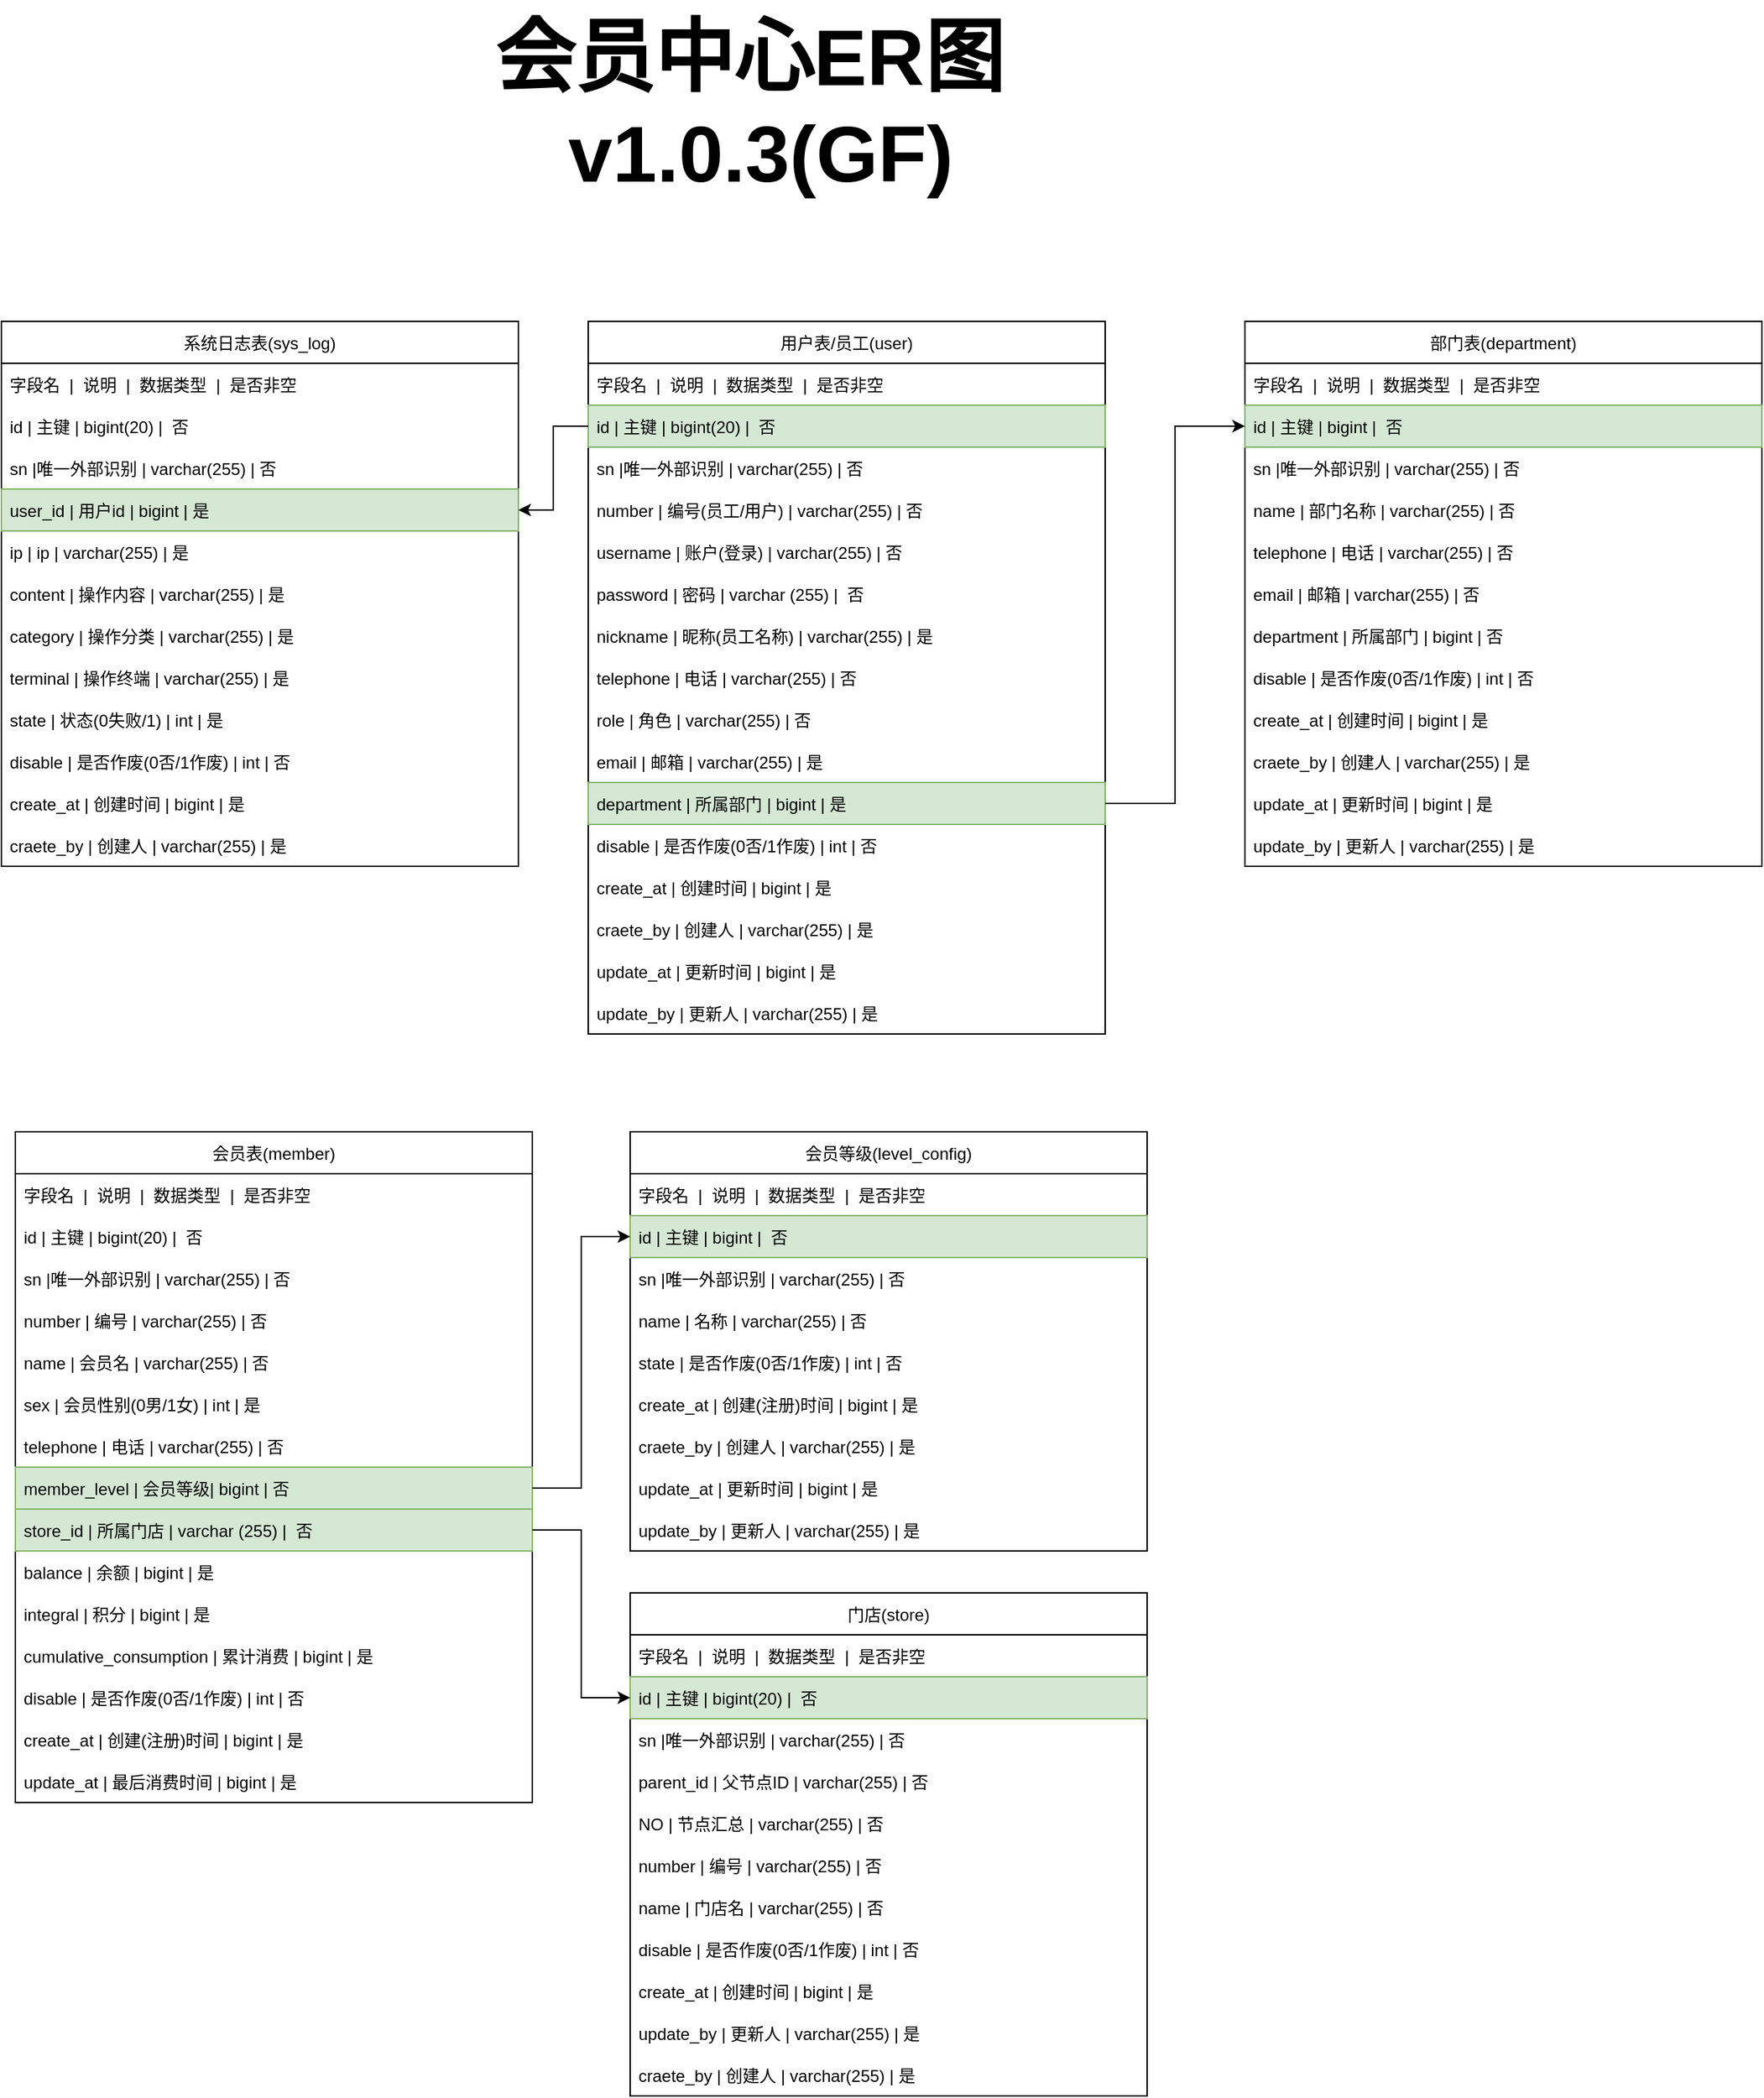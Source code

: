 <mxfile version="20.3.6" type="github">
  <diagram id="sI_Y1GV-eMA6kngm9zq1" name="第 1 页">
    <mxGraphModel dx="2249" dy="1922" grid="1" gridSize="10" guides="1" tooltips="1" connect="1" arrows="1" fold="1" page="1" pageScale="1" pageWidth="827" pageHeight="1169" math="0" shadow="0">
      <root>
        <mxCell id="0" />
        <mxCell id="1" parent="0" />
        <mxCell id="dPkmCBX09Qdh__wMUIUd-1" value="&lt;font size=&quot;1&quot; color=&quot;#000000&quot;&gt;&lt;b style=&quot;font-size: 57px;&quot;&gt;会员中心ER图&lt;/b&gt;&lt;/font&gt;&lt;font size=&quot;1&quot; color=&quot;#000000&quot;&gt;&lt;b style=&quot;font-size: 57px;&quot;&gt;&lt;br&gt;&amp;nbsp;v1.0.3(&lt;/b&gt;&lt;/font&gt;&lt;b style=&quot;color: rgb(0, 0, 0); font-size: 57px;&quot;&gt;GF&lt;/b&gt;&lt;font size=&quot;1&quot; color=&quot;#000000&quot;&gt;&lt;b style=&quot;font-size: 57px;&quot;&gt;)&lt;/b&gt;&lt;/font&gt;" style="text;html=1;align=center;verticalAlign=middle;resizable=0;points=[];autosize=1;strokeColor=none;fillColor=none;fontSize=13;fontColor=#CCCCCC;" parent="1" vertex="1">
          <mxGeometry x="-250" y="-1150" width="390" height="150" as="geometry" />
        </mxCell>
        <mxCell id="cpaXrOd0vx1lCAqIQ1UL-1" value="用户表/员工(user)" style="swimlane;fontStyle=0;childLayout=stackLayout;horizontal=1;startSize=30;horizontalStack=0;resizeParent=1;resizeParentMax=0;resizeLast=0;collapsible=1;marginBottom=0;" vertex="1" parent="1">
          <mxGeometry x="-170" y="-920" width="370" height="510" as="geometry" />
        </mxCell>
        <mxCell id="cpaXrOd0vx1lCAqIQ1UL-2" value="字段名  |  说明  |  数据类型  |  是否非空" style="text;strokeColor=none;fillColor=none;align=left;verticalAlign=middle;spacingLeft=4;spacingRight=4;overflow=hidden;points=[[0,0.5],[1,0.5]];portConstraint=eastwest;rotatable=0;" vertex="1" parent="cpaXrOd0vx1lCAqIQ1UL-1">
          <mxGeometry y="30" width="370" height="30" as="geometry" />
        </mxCell>
        <mxCell id="cpaXrOd0vx1lCAqIQ1UL-3" value="id | 主键 | bigint(20) |  否" style="text;strokeColor=#82b366;fillColor=#d5e8d4;align=left;verticalAlign=middle;spacingLeft=4;spacingRight=4;overflow=hidden;points=[[0,0.5],[1,0.5]];portConstraint=eastwest;rotatable=0;" vertex="1" parent="cpaXrOd0vx1lCAqIQ1UL-1">
          <mxGeometry y="60" width="370" height="30" as="geometry" />
        </mxCell>
        <mxCell id="cpaXrOd0vx1lCAqIQ1UL-5" value="sn |唯一外部识别 | varchar(255) | 否" style="text;strokeColor=none;fillColor=none;align=left;verticalAlign=middle;spacingLeft=4;spacingRight=4;overflow=hidden;points=[[0,0.5],[1,0.5]];portConstraint=eastwest;rotatable=0;" vertex="1" parent="cpaXrOd0vx1lCAqIQ1UL-1">
          <mxGeometry y="90" width="370" height="30" as="geometry" />
        </mxCell>
        <mxCell id="cpaXrOd0vx1lCAqIQ1UL-66" value="number | 编号(员工/用户) | varchar(255) | 否" style="text;strokeColor=none;fillColor=none;align=left;verticalAlign=middle;spacingLeft=4;spacingRight=4;overflow=hidden;points=[[0,0.5],[1,0.5]];portConstraint=eastwest;rotatable=0;" vertex="1" parent="cpaXrOd0vx1lCAqIQ1UL-1">
          <mxGeometry y="120" width="370" height="30" as="geometry" />
        </mxCell>
        <mxCell id="cpaXrOd0vx1lCAqIQ1UL-4" value="username | 账户(登录) | varchar(255) | 否  " style="text;strokeColor=none;fillColor=none;align=left;verticalAlign=middle;spacingLeft=4;spacingRight=4;overflow=hidden;points=[[0,0.5],[1,0.5]];portConstraint=eastwest;rotatable=0;" vertex="1" parent="cpaXrOd0vx1lCAqIQ1UL-1">
          <mxGeometry y="150" width="370" height="30" as="geometry" />
        </mxCell>
        <mxCell id="cpaXrOd0vx1lCAqIQ1UL-6" value="password | 密码 | varchar (255) |  否" style="text;strokeColor=none;fillColor=none;align=left;verticalAlign=middle;spacingLeft=4;spacingRight=4;overflow=hidden;points=[[0,0.5],[1,0.5]];portConstraint=eastwest;rotatable=0;" vertex="1" parent="cpaXrOd0vx1lCAqIQ1UL-1">
          <mxGeometry y="180" width="370" height="30" as="geometry" />
        </mxCell>
        <mxCell id="cpaXrOd0vx1lCAqIQ1UL-7" value="nickname | 昵称(员工名称) | varchar(255) | 是" style="text;strokeColor=none;fillColor=none;align=left;verticalAlign=middle;spacingLeft=4;spacingRight=4;overflow=hidden;points=[[0,0.5],[1,0.5]];portConstraint=eastwest;rotatable=0;" vertex="1" parent="cpaXrOd0vx1lCAqIQ1UL-1">
          <mxGeometry y="210" width="370" height="30" as="geometry" />
        </mxCell>
        <mxCell id="cpaXrOd0vx1lCAqIQ1UL-8" value="telephone | 电话 | varchar(255) | 否" style="text;strokeColor=none;fillColor=none;align=left;verticalAlign=middle;spacingLeft=4;spacingRight=4;overflow=hidden;points=[[0,0.5],[1,0.5]];portConstraint=eastwest;rotatable=0;" vertex="1" parent="cpaXrOd0vx1lCAqIQ1UL-1">
          <mxGeometry y="240" width="370" height="30" as="geometry" />
        </mxCell>
        <mxCell id="cpaXrOd0vx1lCAqIQ1UL-83" value="role | 角色 | varchar(255) | 否" style="text;strokeColor=none;fillColor=none;align=left;verticalAlign=middle;spacingLeft=4;spacingRight=4;overflow=hidden;points=[[0,0.5],[1,0.5]];portConstraint=eastwest;rotatable=0;" vertex="1" parent="cpaXrOd0vx1lCAqIQ1UL-1">
          <mxGeometry y="270" width="370" height="30" as="geometry" />
        </mxCell>
        <mxCell id="cpaXrOd0vx1lCAqIQ1UL-9" value="email | 邮箱 | varchar(255) | 是" style="text;strokeColor=none;fillColor=none;align=left;verticalAlign=middle;spacingLeft=4;spacingRight=4;overflow=hidden;points=[[0,0.5],[1,0.5]];portConstraint=eastwest;rotatable=0;" vertex="1" parent="cpaXrOd0vx1lCAqIQ1UL-1">
          <mxGeometry y="300" width="370" height="30" as="geometry" />
        </mxCell>
        <mxCell id="cpaXrOd0vx1lCAqIQ1UL-11" value="department | 所属部门 | bigint | 是" style="text;strokeColor=#82b366;fillColor=#d5e8d4;align=left;verticalAlign=middle;spacingLeft=4;spacingRight=4;overflow=hidden;points=[[0,0.5],[1,0.5]];portConstraint=eastwest;rotatable=0;" vertex="1" parent="cpaXrOd0vx1lCAqIQ1UL-1">
          <mxGeometry y="330" width="370" height="30" as="geometry" />
        </mxCell>
        <mxCell id="cpaXrOd0vx1lCAqIQ1UL-10" value="disable | 是否作废(0否/1作废) | int | 否" style="text;strokeColor=none;fillColor=none;align=left;verticalAlign=middle;spacingLeft=4;spacingRight=4;overflow=hidden;points=[[0,0.5],[1,0.5]];portConstraint=eastwest;rotatable=0;" vertex="1" parent="cpaXrOd0vx1lCAqIQ1UL-1">
          <mxGeometry y="360" width="370" height="30" as="geometry" />
        </mxCell>
        <mxCell id="cpaXrOd0vx1lCAqIQ1UL-24" value="create_at | 创建时间 | bigint | 是" style="text;strokeColor=none;fillColor=none;align=left;verticalAlign=middle;spacingLeft=4;spacingRight=4;overflow=hidden;points=[[0,0.5],[1,0.5]];portConstraint=eastwest;rotatable=0;" vertex="1" parent="cpaXrOd0vx1lCAqIQ1UL-1">
          <mxGeometry y="390" width="370" height="30" as="geometry" />
        </mxCell>
        <mxCell id="cpaXrOd0vx1lCAqIQ1UL-27" value="craete_by | 创建人 | varchar(255) | 是" style="text;strokeColor=none;fillColor=none;align=left;verticalAlign=middle;spacingLeft=4;spacingRight=4;overflow=hidden;points=[[0,0.5],[1,0.5]];portConstraint=eastwest;rotatable=0;" vertex="1" parent="cpaXrOd0vx1lCAqIQ1UL-1">
          <mxGeometry y="420" width="370" height="30" as="geometry" />
        </mxCell>
        <mxCell id="cpaXrOd0vx1lCAqIQ1UL-26" value="update_at | 更新时间 | bigint | 是" style="text;strokeColor=none;fillColor=none;align=left;verticalAlign=middle;spacingLeft=4;spacingRight=4;overflow=hidden;points=[[0,0.5],[1,0.5]];portConstraint=eastwest;rotatable=0;" vertex="1" parent="cpaXrOd0vx1lCAqIQ1UL-1">
          <mxGeometry y="450" width="370" height="30" as="geometry" />
        </mxCell>
        <mxCell id="cpaXrOd0vx1lCAqIQ1UL-25" value="update_by | 更新人 | varchar(255) | 是" style="text;strokeColor=none;fillColor=none;align=left;verticalAlign=middle;spacingLeft=4;spacingRight=4;overflow=hidden;points=[[0,0.5],[1,0.5]];portConstraint=eastwest;rotatable=0;" vertex="1" parent="cpaXrOd0vx1lCAqIQ1UL-1">
          <mxGeometry y="480" width="370" height="30" as="geometry" />
        </mxCell>
        <mxCell id="cpaXrOd0vx1lCAqIQ1UL-12" value="部门表(department)" style="swimlane;fontStyle=0;childLayout=stackLayout;horizontal=1;startSize=30;horizontalStack=0;resizeParent=1;resizeParentMax=0;resizeLast=0;collapsible=1;marginBottom=0;" vertex="1" parent="1">
          <mxGeometry x="300" y="-920" width="370" height="390" as="geometry" />
        </mxCell>
        <mxCell id="cpaXrOd0vx1lCAqIQ1UL-13" value="字段名  |  说明  |  数据类型  |  是否非空" style="text;strokeColor=none;fillColor=none;align=left;verticalAlign=middle;spacingLeft=4;spacingRight=4;overflow=hidden;points=[[0,0.5],[1,0.5]];portConstraint=eastwest;rotatable=0;" vertex="1" parent="cpaXrOd0vx1lCAqIQ1UL-12">
          <mxGeometry y="30" width="370" height="30" as="geometry" />
        </mxCell>
        <mxCell id="cpaXrOd0vx1lCAqIQ1UL-14" value="id | 主键 | bigint |  否" style="text;strokeColor=#82b366;fillColor=#d5e8d4;align=left;verticalAlign=middle;spacingLeft=4;spacingRight=4;overflow=hidden;points=[[0,0.5],[1,0.5]];portConstraint=eastwest;rotatable=0;" vertex="1" parent="cpaXrOd0vx1lCAqIQ1UL-12">
          <mxGeometry y="60" width="370" height="30" as="geometry" />
        </mxCell>
        <mxCell id="cpaXrOd0vx1lCAqIQ1UL-15" value="sn |唯一外部识别 | varchar(255) | 否" style="text;strokeColor=none;fillColor=none;align=left;verticalAlign=middle;spacingLeft=4;spacingRight=4;overflow=hidden;points=[[0,0.5],[1,0.5]];portConstraint=eastwest;rotatable=0;" vertex="1" parent="cpaXrOd0vx1lCAqIQ1UL-12">
          <mxGeometry y="90" width="370" height="30" as="geometry" />
        </mxCell>
        <mxCell id="cpaXrOd0vx1lCAqIQ1UL-17" value="name | 部门名称 | varchar(255) | 否" style="text;strokeColor=none;fillColor=none;align=left;verticalAlign=middle;spacingLeft=4;spacingRight=4;overflow=hidden;points=[[0,0.5],[1,0.5]];portConstraint=eastwest;rotatable=0;" vertex="1" parent="cpaXrOd0vx1lCAqIQ1UL-12">
          <mxGeometry y="120" width="370" height="30" as="geometry" />
        </mxCell>
        <mxCell id="cpaXrOd0vx1lCAqIQ1UL-19" value="telephone | 电话 | varchar(255) | 否" style="text;strokeColor=none;fillColor=none;align=left;verticalAlign=middle;spacingLeft=4;spacingRight=4;overflow=hidden;points=[[0,0.5],[1,0.5]];portConstraint=eastwest;rotatable=0;" vertex="1" parent="cpaXrOd0vx1lCAqIQ1UL-12">
          <mxGeometry y="150" width="370" height="30" as="geometry" />
        </mxCell>
        <mxCell id="cpaXrOd0vx1lCAqIQ1UL-20" value="email | 邮箱 | varchar(255) | 否" style="text;strokeColor=none;fillColor=none;align=left;verticalAlign=middle;spacingLeft=4;spacingRight=4;overflow=hidden;points=[[0,0.5],[1,0.5]];portConstraint=eastwest;rotatable=0;" vertex="1" parent="cpaXrOd0vx1lCAqIQ1UL-12">
          <mxGeometry y="180" width="370" height="30" as="geometry" />
        </mxCell>
        <mxCell id="cpaXrOd0vx1lCAqIQ1UL-21" value="department | 所属部门 | bigint | 否" style="text;strokeColor=none;fillColor=none;align=left;verticalAlign=middle;spacingLeft=4;spacingRight=4;overflow=hidden;points=[[0,0.5],[1,0.5]];portConstraint=eastwest;rotatable=0;" vertex="1" parent="cpaXrOd0vx1lCAqIQ1UL-12">
          <mxGeometry y="210" width="370" height="30" as="geometry" />
        </mxCell>
        <mxCell id="cpaXrOd0vx1lCAqIQ1UL-22" value="disable | 是否作废(0否/1作废) | int | 否" style="text;strokeColor=none;fillColor=none;align=left;verticalAlign=middle;spacingLeft=4;spacingRight=4;overflow=hidden;points=[[0,0.5],[1,0.5]];portConstraint=eastwest;rotatable=0;" vertex="1" parent="cpaXrOd0vx1lCAqIQ1UL-12">
          <mxGeometry y="240" width="370" height="30" as="geometry" />
        </mxCell>
        <mxCell id="cpaXrOd0vx1lCAqIQ1UL-28" value="create_at | 创建时间 | bigint | 是" style="text;strokeColor=none;fillColor=none;align=left;verticalAlign=middle;spacingLeft=4;spacingRight=4;overflow=hidden;points=[[0,0.5],[1,0.5]];portConstraint=eastwest;rotatable=0;" vertex="1" parent="cpaXrOd0vx1lCAqIQ1UL-12">
          <mxGeometry y="270" width="370" height="30" as="geometry" />
        </mxCell>
        <mxCell id="cpaXrOd0vx1lCAqIQ1UL-29" value="craete_by | 创建人 | varchar(255) | 是" style="text;strokeColor=none;fillColor=none;align=left;verticalAlign=middle;spacingLeft=4;spacingRight=4;overflow=hidden;points=[[0,0.5],[1,0.5]];portConstraint=eastwest;rotatable=0;" vertex="1" parent="cpaXrOd0vx1lCAqIQ1UL-12">
          <mxGeometry y="300" width="370" height="30" as="geometry" />
        </mxCell>
        <mxCell id="cpaXrOd0vx1lCAqIQ1UL-30" value="update_at | 更新时间 | bigint | 是" style="text;strokeColor=none;fillColor=none;align=left;verticalAlign=middle;spacingLeft=4;spacingRight=4;overflow=hidden;points=[[0,0.5],[1,0.5]];portConstraint=eastwest;rotatable=0;" vertex="1" parent="cpaXrOd0vx1lCAqIQ1UL-12">
          <mxGeometry y="330" width="370" height="30" as="geometry" />
        </mxCell>
        <mxCell id="cpaXrOd0vx1lCAqIQ1UL-31" value="update_by | 更新人 | varchar(255) | 是" style="text;strokeColor=none;fillColor=none;align=left;verticalAlign=middle;spacingLeft=4;spacingRight=4;overflow=hidden;points=[[0,0.5],[1,0.5]];portConstraint=eastwest;rotatable=0;" vertex="1" parent="cpaXrOd0vx1lCAqIQ1UL-12">
          <mxGeometry y="360" width="370" height="30" as="geometry" />
        </mxCell>
        <mxCell id="cpaXrOd0vx1lCAqIQ1UL-23" style="edgeStyle=orthogonalEdgeStyle;rounded=0;orthogonalLoop=1;jettySize=auto;html=1;" edge="1" parent="1" source="cpaXrOd0vx1lCAqIQ1UL-11" target="cpaXrOd0vx1lCAqIQ1UL-14">
          <mxGeometry relative="1" as="geometry" />
        </mxCell>
        <mxCell id="cpaXrOd0vx1lCAqIQ1UL-32" value="系统日志表(sys_log)" style="swimlane;fontStyle=0;childLayout=stackLayout;horizontal=1;startSize=30;horizontalStack=0;resizeParent=1;resizeParentMax=0;resizeLast=0;collapsible=1;marginBottom=0;" vertex="1" parent="1">
          <mxGeometry x="-590" y="-920" width="370" height="390" as="geometry" />
        </mxCell>
        <mxCell id="cpaXrOd0vx1lCAqIQ1UL-33" value="字段名  |  说明  |  数据类型  |  是否非空" style="text;strokeColor=none;fillColor=none;align=left;verticalAlign=middle;spacingLeft=4;spacingRight=4;overflow=hidden;points=[[0,0.5],[1,0.5]];portConstraint=eastwest;rotatable=0;" vertex="1" parent="cpaXrOd0vx1lCAqIQ1UL-32">
          <mxGeometry y="30" width="370" height="30" as="geometry" />
        </mxCell>
        <mxCell id="cpaXrOd0vx1lCAqIQ1UL-34" value="id | 主键 | bigint(20) |  否" style="text;strokeColor=none;fillColor=none;align=left;verticalAlign=middle;spacingLeft=4;spacingRight=4;overflow=hidden;points=[[0,0.5],[1,0.5]];portConstraint=eastwest;rotatable=0;" vertex="1" parent="cpaXrOd0vx1lCAqIQ1UL-32">
          <mxGeometry y="60" width="370" height="30" as="geometry" />
        </mxCell>
        <mxCell id="cpaXrOd0vx1lCAqIQ1UL-35" value="sn |唯一外部识别 | varchar(255) | 否" style="text;strokeColor=none;fillColor=none;align=left;verticalAlign=middle;spacingLeft=4;spacingRight=4;overflow=hidden;points=[[0,0.5],[1,0.5]];portConstraint=eastwest;rotatable=0;" vertex="1" parent="cpaXrOd0vx1lCAqIQ1UL-32">
          <mxGeometry y="90" width="370" height="30" as="geometry" />
        </mxCell>
        <mxCell id="cpaXrOd0vx1lCAqIQ1UL-36" value="user_id | 用户id | bigint | 是" style="text;strokeColor=#82b366;fillColor=#d5e8d4;align=left;verticalAlign=middle;spacingLeft=4;spacingRight=4;overflow=hidden;points=[[0,0.5],[1,0.5]];portConstraint=eastwest;rotatable=0;" vertex="1" parent="cpaXrOd0vx1lCAqIQ1UL-32">
          <mxGeometry y="120" width="370" height="30" as="geometry" />
        </mxCell>
        <mxCell id="cpaXrOd0vx1lCAqIQ1UL-37" value="ip | ip | varchar(255) | 是" style="text;strokeColor=none;fillColor=none;align=left;verticalAlign=middle;spacingLeft=4;spacingRight=4;overflow=hidden;points=[[0,0.5],[1,0.5]];portConstraint=eastwest;rotatable=0;" vertex="1" parent="cpaXrOd0vx1lCAqIQ1UL-32">
          <mxGeometry y="150" width="370" height="30" as="geometry" />
        </mxCell>
        <mxCell id="cpaXrOd0vx1lCAqIQ1UL-38" value="content | 操作内容 | varchar(255) | 是" style="text;strokeColor=none;fillColor=none;align=left;verticalAlign=middle;spacingLeft=4;spacingRight=4;overflow=hidden;points=[[0,0.5],[1,0.5]];portConstraint=eastwest;rotatable=0;" vertex="1" parent="cpaXrOd0vx1lCAqIQ1UL-32">
          <mxGeometry y="180" width="370" height="30" as="geometry" />
        </mxCell>
        <mxCell id="cpaXrOd0vx1lCAqIQ1UL-48" value="category | 操作分类 | varchar(255) | 是" style="text;strokeColor=none;fillColor=none;align=left;verticalAlign=middle;spacingLeft=4;spacingRight=4;overflow=hidden;points=[[0,0.5],[1,0.5]];portConstraint=eastwest;rotatable=0;" vertex="1" parent="cpaXrOd0vx1lCAqIQ1UL-32">
          <mxGeometry y="210" width="370" height="30" as="geometry" />
        </mxCell>
        <mxCell id="cpaXrOd0vx1lCAqIQ1UL-49" value="terminal | 操作终端 | varchar(255) | 是" style="text;strokeColor=none;fillColor=none;align=left;verticalAlign=middle;spacingLeft=4;spacingRight=4;overflow=hidden;points=[[0,0.5],[1,0.5]];portConstraint=eastwest;rotatable=0;" vertex="1" parent="cpaXrOd0vx1lCAqIQ1UL-32">
          <mxGeometry y="240" width="370" height="30" as="geometry" />
        </mxCell>
        <mxCell id="cpaXrOd0vx1lCAqIQ1UL-50" value="state | 状态(0失败/1) | int | 是" style="text;strokeColor=none;fillColor=none;align=left;verticalAlign=middle;spacingLeft=4;spacingRight=4;overflow=hidden;points=[[0,0.5],[1,0.5]];portConstraint=eastwest;rotatable=0;" vertex="1" parent="cpaXrOd0vx1lCAqIQ1UL-32">
          <mxGeometry y="270" width="370" height="30" as="geometry" />
        </mxCell>
        <mxCell id="cpaXrOd0vx1lCAqIQ1UL-42" value="disable | 是否作废(0否/1作废) | int | 否" style="text;strokeColor=none;fillColor=none;align=left;verticalAlign=middle;spacingLeft=4;spacingRight=4;overflow=hidden;points=[[0,0.5],[1,0.5]];portConstraint=eastwest;rotatable=0;" vertex="1" parent="cpaXrOd0vx1lCAqIQ1UL-32">
          <mxGeometry y="300" width="370" height="30" as="geometry" />
        </mxCell>
        <mxCell id="cpaXrOd0vx1lCAqIQ1UL-43" value="create_at | 创建时间 | bigint | 是" style="text;strokeColor=none;fillColor=none;align=left;verticalAlign=middle;spacingLeft=4;spacingRight=4;overflow=hidden;points=[[0,0.5],[1,0.5]];portConstraint=eastwest;rotatable=0;" vertex="1" parent="cpaXrOd0vx1lCAqIQ1UL-32">
          <mxGeometry y="330" width="370" height="30" as="geometry" />
        </mxCell>
        <mxCell id="cpaXrOd0vx1lCAqIQ1UL-44" value="craete_by | 创建人 | varchar(255) | 是" style="text;strokeColor=none;fillColor=none;align=left;verticalAlign=middle;spacingLeft=4;spacingRight=4;overflow=hidden;points=[[0,0.5],[1,0.5]];portConstraint=eastwest;rotatable=0;" vertex="1" parent="cpaXrOd0vx1lCAqIQ1UL-32">
          <mxGeometry y="360" width="370" height="30" as="geometry" />
        </mxCell>
        <mxCell id="cpaXrOd0vx1lCAqIQ1UL-47" style="edgeStyle=orthogonalEdgeStyle;rounded=0;orthogonalLoop=1;jettySize=auto;html=1;" edge="1" parent="1" source="cpaXrOd0vx1lCAqIQ1UL-3" target="cpaXrOd0vx1lCAqIQ1UL-36">
          <mxGeometry relative="1" as="geometry" />
        </mxCell>
        <mxCell id="cpaXrOd0vx1lCAqIQ1UL-51" value="会员表(member)" style="swimlane;fontStyle=0;childLayout=stackLayout;horizontal=1;startSize=30;horizontalStack=0;resizeParent=1;resizeParentMax=0;resizeLast=0;collapsible=1;marginBottom=0;" vertex="1" parent="1">
          <mxGeometry x="-580" y="-340" width="370" height="480" as="geometry" />
        </mxCell>
        <mxCell id="cpaXrOd0vx1lCAqIQ1UL-52" value="字段名  |  说明  |  数据类型  |  是否非空" style="text;strokeColor=none;fillColor=none;align=left;verticalAlign=middle;spacingLeft=4;spacingRight=4;overflow=hidden;points=[[0,0.5],[1,0.5]];portConstraint=eastwest;rotatable=0;" vertex="1" parent="cpaXrOd0vx1lCAqIQ1UL-51">
          <mxGeometry y="30" width="370" height="30" as="geometry" />
        </mxCell>
        <mxCell id="cpaXrOd0vx1lCAqIQ1UL-53" value="id | 主键 | bigint(20) |  否" style="text;align=left;verticalAlign=middle;spacingLeft=4;spacingRight=4;overflow=hidden;points=[[0,0.5],[1,0.5]];portConstraint=eastwest;rotatable=0;" vertex="1" parent="cpaXrOd0vx1lCAqIQ1UL-51">
          <mxGeometry y="60" width="370" height="30" as="geometry" />
        </mxCell>
        <mxCell id="cpaXrOd0vx1lCAqIQ1UL-54" value="sn |唯一外部识别 | varchar(255) | 否" style="text;strokeColor=none;fillColor=none;align=left;verticalAlign=middle;spacingLeft=4;spacingRight=4;overflow=hidden;points=[[0,0.5],[1,0.5]];portConstraint=eastwest;rotatable=0;" vertex="1" parent="cpaXrOd0vx1lCAqIQ1UL-51">
          <mxGeometry y="90" width="370" height="30" as="geometry" />
        </mxCell>
        <mxCell id="cpaXrOd0vx1lCAqIQ1UL-84" value="number | 编号 | varchar(255) | 否" style="text;strokeColor=none;fillColor=none;align=left;verticalAlign=middle;spacingLeft=4;spacingRight=4;overflow=hidden;points=[[0,0.5],[1,0.5]];portConstraint=eastwest;rotatable=0;" vertex="1" parent="cpaXrOd0vx1lCAqIQ1UL-51">
          <mxGeometry y="120" width="370" height="30" as="geometry" />
        </mxCell>
        <mxCell id="cpaXrOd0vx1lCAqIQ1UL-55" value="name | 会员名 | varchar(255) | 否  " style="text;strokeColor=none;fillColor=none;align=left;verticalAlign=middle;spacingLeft=4;spacingRight=4;overflow=hidden;points=[[0,0.5],[1,0.5]];portConstraint=eastwest;rotatable=0;" vertex="1" parent="cpaXrOd0vx1lCAqIQ1UL-51">
          <mxGeometry y="150" width="370" height="30" as="geometry" />
        </mxCell>
        <mxCell id="cpaXrOd0vx1lCAqIQ1UL-85" value="sex | 会员性别(0男/1女) | int | 是" style="text;strokeColor=none;fillColor=none;align=left;verticalAlign=middle;spacingLeft=4;spacingRight=4;overflow=hidden;points=[[0,0.5],[1,0.5]];portConstraint=eastwest;rotatable=0;" vertex="1" parent="cpaXrOd0vx1lCAqIQ1UL-51">
          <mxGeometry y="180" width="370" height="30" as="geometry" />
        </mxCell>
        <mxCell id="cpaXrOd0vx1lCAqIQ1UL-58" value="telephone | 电话 | varchar(255) | 否" style="text;strokeColor=none;fillColor=none;align=left;verticalAlign=middle;spacingLeft=4;spacingRight=4;overflow=hidden;points=[[0,0.5],[1,0.5]];portConstraint=eastwest;rotatable=0;" vertex="1" parent="cpaXrOd0vx1lCAqIQ1UL-51">
          <mxGeometry y="210" width="370" height="30" as="geometry" />
        </mxCell>
        <mxCell id="cpaXrOd0vx1lCAqIQ1UL-59" value="member_level | 会员等级| bigint | 否" style="text;strokeColor=#82b366;fillColor=#d5e8d4;align=left;verticalAlign=middle;spacingLeft=4;spacingRight=4;overflow=hidden;points=[[0,0.5],[1,0.5]];portConstraint=eastwest;rotatable=0;" vertex="1" parent="cpaXrOd0vx1lCAqIQ1UL-51">
          <mxGeometry y="240" width="370" height="30" as="geometry" />
        </mxCell>
        <mxCell id="cpaXrOd0vx1lCAqIQ1UL-56" value="store_id | 所属门店 | varchar (255) |  否" style="text;strokeColor=#82b366;fillColor=#d5e8d4;align=left;verticalAlign=middle;spacingLeft=4;spacingRight=4;overflow=hidden;points=[[0,0.5],[1,0.5]];portConstraint=eastwest;rotatable=0;" vertex="1" parent="cpaXrOd0vx1lCAqIQ1UL-51">
          <mxGeometry y="270" width="370" height="30" as="geometry" />
        </mxCell>
        <mxCell id="cpaXrOd0vx1lCAqIQ1UL-57" value="balance | 余额 | bigint | 是" style="text;strokeColor=none;fillColor=none;align=left;verticalAlign=middle;spacingLeft=4;spacingRight=4;overflow=hidden;points=[[0,0.5],[1,0.5]];portConstraint=eastwest;rotatable=0;" vertex="1" parent="cpaXrOd0vx1lCAqIQ1UL-51">
          <mxGeometry y="300" width="370" height="30" as="geometry" />
        </mxCell>
        <mxCell id="cpaXrOd0vx1lCAqIQ1UL-60" value="integral | 积分 | bigint | 是" style="text;align=left;verticalAlign=middle;spacingLeft=4;spacingRight=4;overflow=hidden;points=[[0,0.5],[1,0.5]];portConstraint=eastwest;rotatable=0;" vertex="1" parent="cpaXrOd0vx1lCAqIQ1UL-51">
          <mxGeometry y="330" width="370" height="30" as="geometry" />
        </mxCell>
        <mxCell id="cpaXrOd0vx1lCAqIQ1UL-102" value="cumulative_consumption | 累计消费 | bigint | 是" style="text;strokeColor=none;fillColor=none;align=left;verticalAlign=middle;spacingLeft=4;spacingRight=4;overflow=hidden;points=[[0,0.5],[1,0.5]];portConstraint=eastwest;rotatable=0;" vertex="1" parent="cpaXrOd0vx1lCAqIQ1UL-51">
          <mxGeometry y="360" width="370" height="30" as="geometry" />
        </mxCell>
        <mxCell id="cpaXrOd0vx1lCAqIQ1UL-61" value="disable | 是否作废(0否/1作废) | int | 否" style="text;strokeColor=none;fillColor=none;align=left;verticalAlign=middle;spacingLeft=4;spacingRight=4;overflow=hidden;points=[[0,0.5],[1,0.5]];portConstraint=eastwest;rotatable=0;" vertex="1" parent="cpaXrOd0vx1lCAqIQ1UL-51">
          <mxGeometry y="390" width="370" height="30" as="geometry" />
        </mxCell>
        <mxCell id="cpaXrOd0vx1lCAqIQ1UL-62" value="create_at | 创建(注册)时间 | bigint | 是" style="text;strokeColor=none;fillColor=none;align=left;verticalAlign=middle;spacingLeft=4;spacingRight=4;overflow=hidden;points=[[0,0.5],[1,0.5]];portConstraint=eastwest;rotatable=0;" vertex="1" parent="cpaXrOd0vx1lCAqIQ1UL-51">
          <mxGeometry y="420" width="370" height="30" as="geometry" />
        </mxCell>
        <mxCell id="cpaXrOd0vx1lCAqIQ1UL-64" value="update_at | 最后消费时间 | bigint | 是" style="text;strokeColor=none;fillColor=none;align=left;verticalAlign=middle;spacingLeft=4;spacingRight=4;overflow=hidden;points=[[0,0.5],[1,0.5]];portConstraint=eastwest;rotatable=0;" vertex="1" parent="cpaXrOd0vx1lCAqIQ1UL-51">
          <mxGeometry y="450" width="370" height="30" as="geometry" />
        </mxCell>
        <mxCell id="cpaXrOd0vx1lCAqIQ1UL-86" value="会员等级(level_config)" style="swimlane;fontStyle=0;childLayout=stackLayout;horizontal=1;startSize=30;horizontalStack=0;resizeParent=1;resizeParentMax=0;resizeLast=0;collapsible=1;marginBottom=0;" vertex="1" parent="1">
          <mxGeometry x="-140" y="-340" width="370" height="300" as="geometry" />
        </mxCell>
        <mxCell id="cpaXrOd0vx1lCAqIQ1UL-87" value="字段名  |  说明  |  数据类型  |  是否非空" style="text;strokeColor=none;fillColor=none;align=left;verticalAlign=middle;spacingLeft=4;spacingRight=4;overflow=hidden;points=[[0,0.5],[1,0.5]];portConstraint=eastwest;rotatable=0;" vertex="1" parent="cpaXrOd0vx1lCAqIQ1UL-86">
          <mxGeometry y="30" width="370" height="30" as="geometry" />
        </mxCell>
        <mxCell id="cpaXrOd0vx1lCAqIQ1UL-88" value="id | 主键 | bigint |  否" style="text;strokeColor=#82b366;fillColor=#d5e8d4;align=left;verticalAlign=middle;spacingLeft=4;spacingRight=4;overflow=hidden;points=[[0,0.5],[1,0.5]];portConstraint=eastwest;rotatable=0;" vertex="1" parent="cpaXrOd0vx1lCAqIQ1UL-86">
          <mxGeometry y="60" width="370" height="30" as="geometry" />
        </mxCell>
        <mxCell id="cpaXrOd0vx1lCAqIQ1UL-89" value="sn |唯一外部识别 | varchar(255) | 否" style="text;strokeColor=none;fillColor=none;align=left;verticalAlign=middle;spacingLeft=4;spacingRight=4;overflow=hidden;points=[[0,0.5],[1,0.5]];portConstraint=eastwest;rotatable=0;" vertex="1" parent="cpaXrOd0vx1lCAqIQ1UL-86">
          <mxGeometry y="90" width="370" height="30" as="geometry" />
        </mxCell>
        <mxCell id="cpaXrOd0vx1lCAqIQ1UL-90" value="name | 名称 | varchar(255) | 否" style="text;strokeColor=none;fillColor=none;align=left;verticalAlign=middle;spacingLeft=4;spacingRight=4;overflow=hidden;points=[[0,0.5],[1,0.5]];portConstraint=eastwest;rotatable=0;" vertex="1" parent="cpaXrOd0vx1lCAqIQ1UL-86">
          <mxGeometry y="120" width="370" height="30" as="geometry" />
        </mxCell>
        <mxCell id="cpaXrOd0vx1lCAqIQ1UL-91" value="state | 是否作废(0否/1作废) | int | 否" style="text;strokeColor=none;fillColor=none;align=left;verticalAlign=middle;spacingLeft=4;spacingRight=4;overflow=hidden;points=[[0,0.5],[1,0.5]];portConstraint=eastwest;rotatable=0;" vertex="1" parent="cpaXrOd0vx1lCAqIQ1UL-86">
          <mxGeometry y="150" width="370" height="30" as="geometry" />
        </mxCell>
        <mxCell id="cpaXrOd0vx1lCAqIQ1UL-96" value="create_at | 创建(注册)时间 | bigint | 是" style="text;strokeColor=none;fillColor=none;align=left;verticalAlign=middle;spacingLeft=4;spacingRight=4;overflow=hidden;points=[[0,0.5],[1,0.5]];portConstraint=eastwest;rotatable=0;" vertex="1" parent="cpaXrOd0vx1lCAqIQ1UL-86">
          <mxGeometry y="180" width="370" height="30" as="geometry" />
        </mxCell>
        <mxCell id="cpaXrOd0vx1lCAqIQ1UL-97" value="craete_by | 创建人 | varchar(255) | 是" style="text;strokeColor=none;fillColor=none;align=left;verticalAlign=middle;spacingLeft=4;spacingRight=4;overflow=hidden;points=[[0,0.5],[1,0.5]];portConstraint=eastwest;rotatable=0;" vertex="1" parent="cpaXrOd0vx1lCAqIQ1UL-86">
          <mxGeometry y="210" width="370" height="30" as="geometry" />
        </mxCell>
        <mxCell id="cpaXrOd0vx1lCAqIQ1UL-98" value="update_at | 更新时间 | bigint | 是" style="text;strokeColor=none;fillColor=none;align=left;verticalAlign=middle;spacingLeft=4;spacingRight=4;overflow=hidden;points=[[0,0.5],[1,0.5]];portConstraint=eastwest;rotatable=0;" vertex="1" parent="cpaXrOd0vx1lCAqIQ1UL-86">
          <mxGeometry y="240" width="370" height="30" as="geometry" />
        </mxCell>
        <mxCell id="cpaXrOd0vx1lCAqIQ1UL-99" value="update_by | 更新人 | varchar(255) | 是" style="text;strokeColor=none;fillColor=none;align=left;verticalAlign=middle;spacingLeft=4;spacingRight=4;overflow=hidden;points=[[0,0.5],[1,0.5]];portConstraint=eastwest;rotatable=0;" vertex="1" parent="cpaXrOd0vx1lCAqIQ1UL-86">
          <mxGeometry y="270" width="370" height="30" as="geometry" />
        </mxCell>
        <mxCell id="cpaXrOd0vx1lCAqIQ1UL-101" style="edgeStyle=orthogonalEdgeStyle;rounded=0;orthogonalLoop=1;jettySize=auto;html=1;entryX=0;entryY=0.5;entryDx=0;entryDy=0;" edge="1" parent="1" source="cpaXrOd0vx1lCAqIQ1UL-59" target="cpaXrOd0vx1lCAqIQ1UL-88">
          <mxGeometry relative="1" as="geometry" />
        </mxCell>
        <mxCell id="cpaXrOd0vx1lCAqIQ1UL-103" value="门店(store)" style="swimlane;fontStyle=0;childLayout=stackLayout;horizontal=1;startSize=30;horizontalStack=0;resizeParent=1;resizeParentMax=0;resizeLast=0;collapsible=1;marginBottom=0;" vertex="1" parent="1">
          <mxGeometry x="-140" y="-10" width="370" height="360" as="geometry" />
        </mxCell>
        <mxCell id="cpaXrOd0vx1lCAqIQ1UL-104" value="字段名  |  说明  |  数据类型  |  是否非空" style="text;strokeColor=none;fillColor=none;align=left;verticalAlign=middle;spacingLeft=4;spacingRight=4;overflow=hidden;points=[[0,0.5],[1,0.5]];portConstraint=eastwest;rotatable=0;" vertex="1" parent="cpaXrOd0vx1lCAqIQ1UL-103">
          <mxGeometry y="30" width="370" height="30" as="geometry" />
        </mxCell>
        <mxCell id="cpaXrOd0vx1lCAqIQ1UL-105" value="id | 主键 | bigint(20) |  否" style="text;align=left;verticalAlign=middle;spacingLeft=4;spacingRight=4;overflow=hidden;points=[[0,0.5],[1,0.5]];portConstraint=eastwest;rotatable=0;fillColor=#d5e8d4;strokeColor=#82b366;" vertex="1" parent="cpaXrOd0vx1lCAqIQ1UL-103">
          <mxGeometry y="60" width="370" height="30" as="geometry" />
        </mxCell>
        <mxCell id="cpaXrOd0vx1lCAqIQ1UL-106" value="sn |唯一外部识别 | varchar(255) | 否" style="text;strokeColor=none;fillColor=none;align=left;verticalAlign=middle;spacingLeft=4;spacingRight=4;overflow=hidden;points=[[0,0.5],[1,0.5]];portConstraint=eastwest;rotatable=0;" vertex="1" parent="cpaXrOd0vx1lCAqIQ1UL-103">
          <mxGeometry y="90" width="370" height="30" as="geometry" />
        </mxCell>
        <mxCell id="cpaXrOd0vx1lCAqIQ1UL-126" value="parent_id | 父节点ID | varchar(255) | 否  " style="text;strokeColor=none;fillColor=none;align=left;verticalAlign=middle;spacingLeft=4;spacingRight=4;overflow=hidden;points=[[0,0.5],[1,0.5]];portConstraint=eastwest;rotatable=0;" vertex="1" parent="cpaXrOd0vx1lCAqIQ1UL-103">
          <mxGeometry y="120" width="370" height="30" as="geometry" />
        </mxCell>
        <mxCell id="cpaXrOd0vx1lCAqIQ1UL-129" value="NO | 节点汇总 | varchar(255) | 否  " style="text;strokeColor=none;fillColor=none;align=left;verticalAlign=middle;spacingLeft=4;spacingRight=4;overflow=hidden;points=[[0,0.5],[1,0.5]];portConstraint=eastwest;rotatable=0;" vertex="1" parent="cpaXrOd0vx1lCAqIQ1UL-103">
          <mxGeometry y="150" width="370" height="30" as="geometry" />
        </mxCell>
        <mxCell id="cpaXrOd0vx1lCAqIQ1UL-107" value="number | 编号 | varchar(255) | 否" style="text;strokeColor=none;fillColor=none;align=left;verticalAlign=middle;spacingLeft=4;spacingRight=4;overflow=hidden;points=[[0,0.5],[1,0.5]];portConstraint=eastwest;rotatable=0;" vertex="1" parent="cpaXrOd0vx1lCAqIQ1UL-103">
          <mxGeometry y="180" width="370" height="30" as="geometry" />
        </mxCell>
        <mxCell id="cpaXrOd0vx1lCAqIQ1UL-108" value="name | 门店名 | varchar(255) | 否  " style="text;strokeColor=none;fillColor=none;align=left;verticalAlign=middle;spacingLeft=4;spacingRight=4;overflow=hidden;points=[[0,0.5],[1,0.5]];portConstraint=eastwest;rotatable=0;" vertex="1" parent="cpaXrOd0vx1lCAqIQ1UL-103">
          <mxGeometry y="210" width="370" height="30" as="geometry" />
        </mxCell>
        <mxCell id="cpaXrOd0vx1lCAqIQ1UL-116" value="disable | 是否作废(0否/1作废) | int | 否" style="text;strokeColor=none;fillColor=none;align=left;verticalAlign=middle;spacingLeft=4;spacingRight=4;overflow=hidden;points=[[0,0.5],[1,0.5]];portConstraint=eastwest;rotatable=0;" vertex="1" parent="cpaXrOd0vx1lCAqIQ1UL-103">
          <mxGeometry y="240" width="370" height="30" as="geometry" />
        </mxCell>
        <mxCell id="cpaXrOd0vx1lCAqIQ1UL-123" value="create_at | 创建时间 | bigint | 是" style="text;strokeColor=none;fillColor=none;align=left;verticalAlign=middle;spacingLeft=4;spacingRight=4;overflow=hidden;points=[[0,0.5],[1,0.5]];portConstraint=eastwest;rotatable=0;" vertex="1" parent="cpaXrOd0vx1lCAqIQ1UL-103">
          <mxGeometry y="270" width="370" height="30" as="geometry" />
        </mxCell>
        <mxCell id="cpaXrOd0vx1lCAqIQ1UL-125" value="update_by | 更新人 | varchar(255) | 是" style="text;strokeColor=none;fillColor=none;align=left;verticalAlign=middle;spacingLeft=4;spacingRight=4;overflow=hidden;points=[[0,0.5],[1,0.5]];portConstraint=eastwest;rotatable=0;" vertex="1" parent="cpaXrOd0vx1lCAqIQ1UL-103">
          <mxGeometry y="300" width="370" height="30" as="geometry" />
        </mxCell>
        <mxCell id="cpaXrOd0vx1lCAqIQ1UL-124" value="craete_by | 创建人 | varchar(255) | 是" style="text;strokeColor=none;fillColor=none;align=left;verticalAlign=middle;spacingLeft=4;spacingRight=4;overflow=hidden;points=[[0,0.5],[1,0.5]];portConstraint=eastwest;rotatable=0;" vertex="1" parent="cpaXrOd0vx1lCAqIQ1UL-103">
          <mxGeometry y="330" width="370" height="30" as="geometry" />
        </mxCell>
        <mxCell id="cpaXrOd0vx1lCAqIQ1UL-127" style="edgeStyle=orthogonalEdgeStyle;rounded=0;orthogonalLoop=1;jettySize=auto;html=1;entryX=0;entryY=0.5;entryDx=0;entryDy=0;" edge="1" parent="1" source="cpaXrOd0vx1lCAqIQ1UL-56" target="cpaXrOd0vx1lCAqIQ1UL-105">
          <mxGeometry relative="1" as="geometry" />
        </mxCell>
      </root>
    </mxGraphModel>
  </diagram>
</mxfile>
